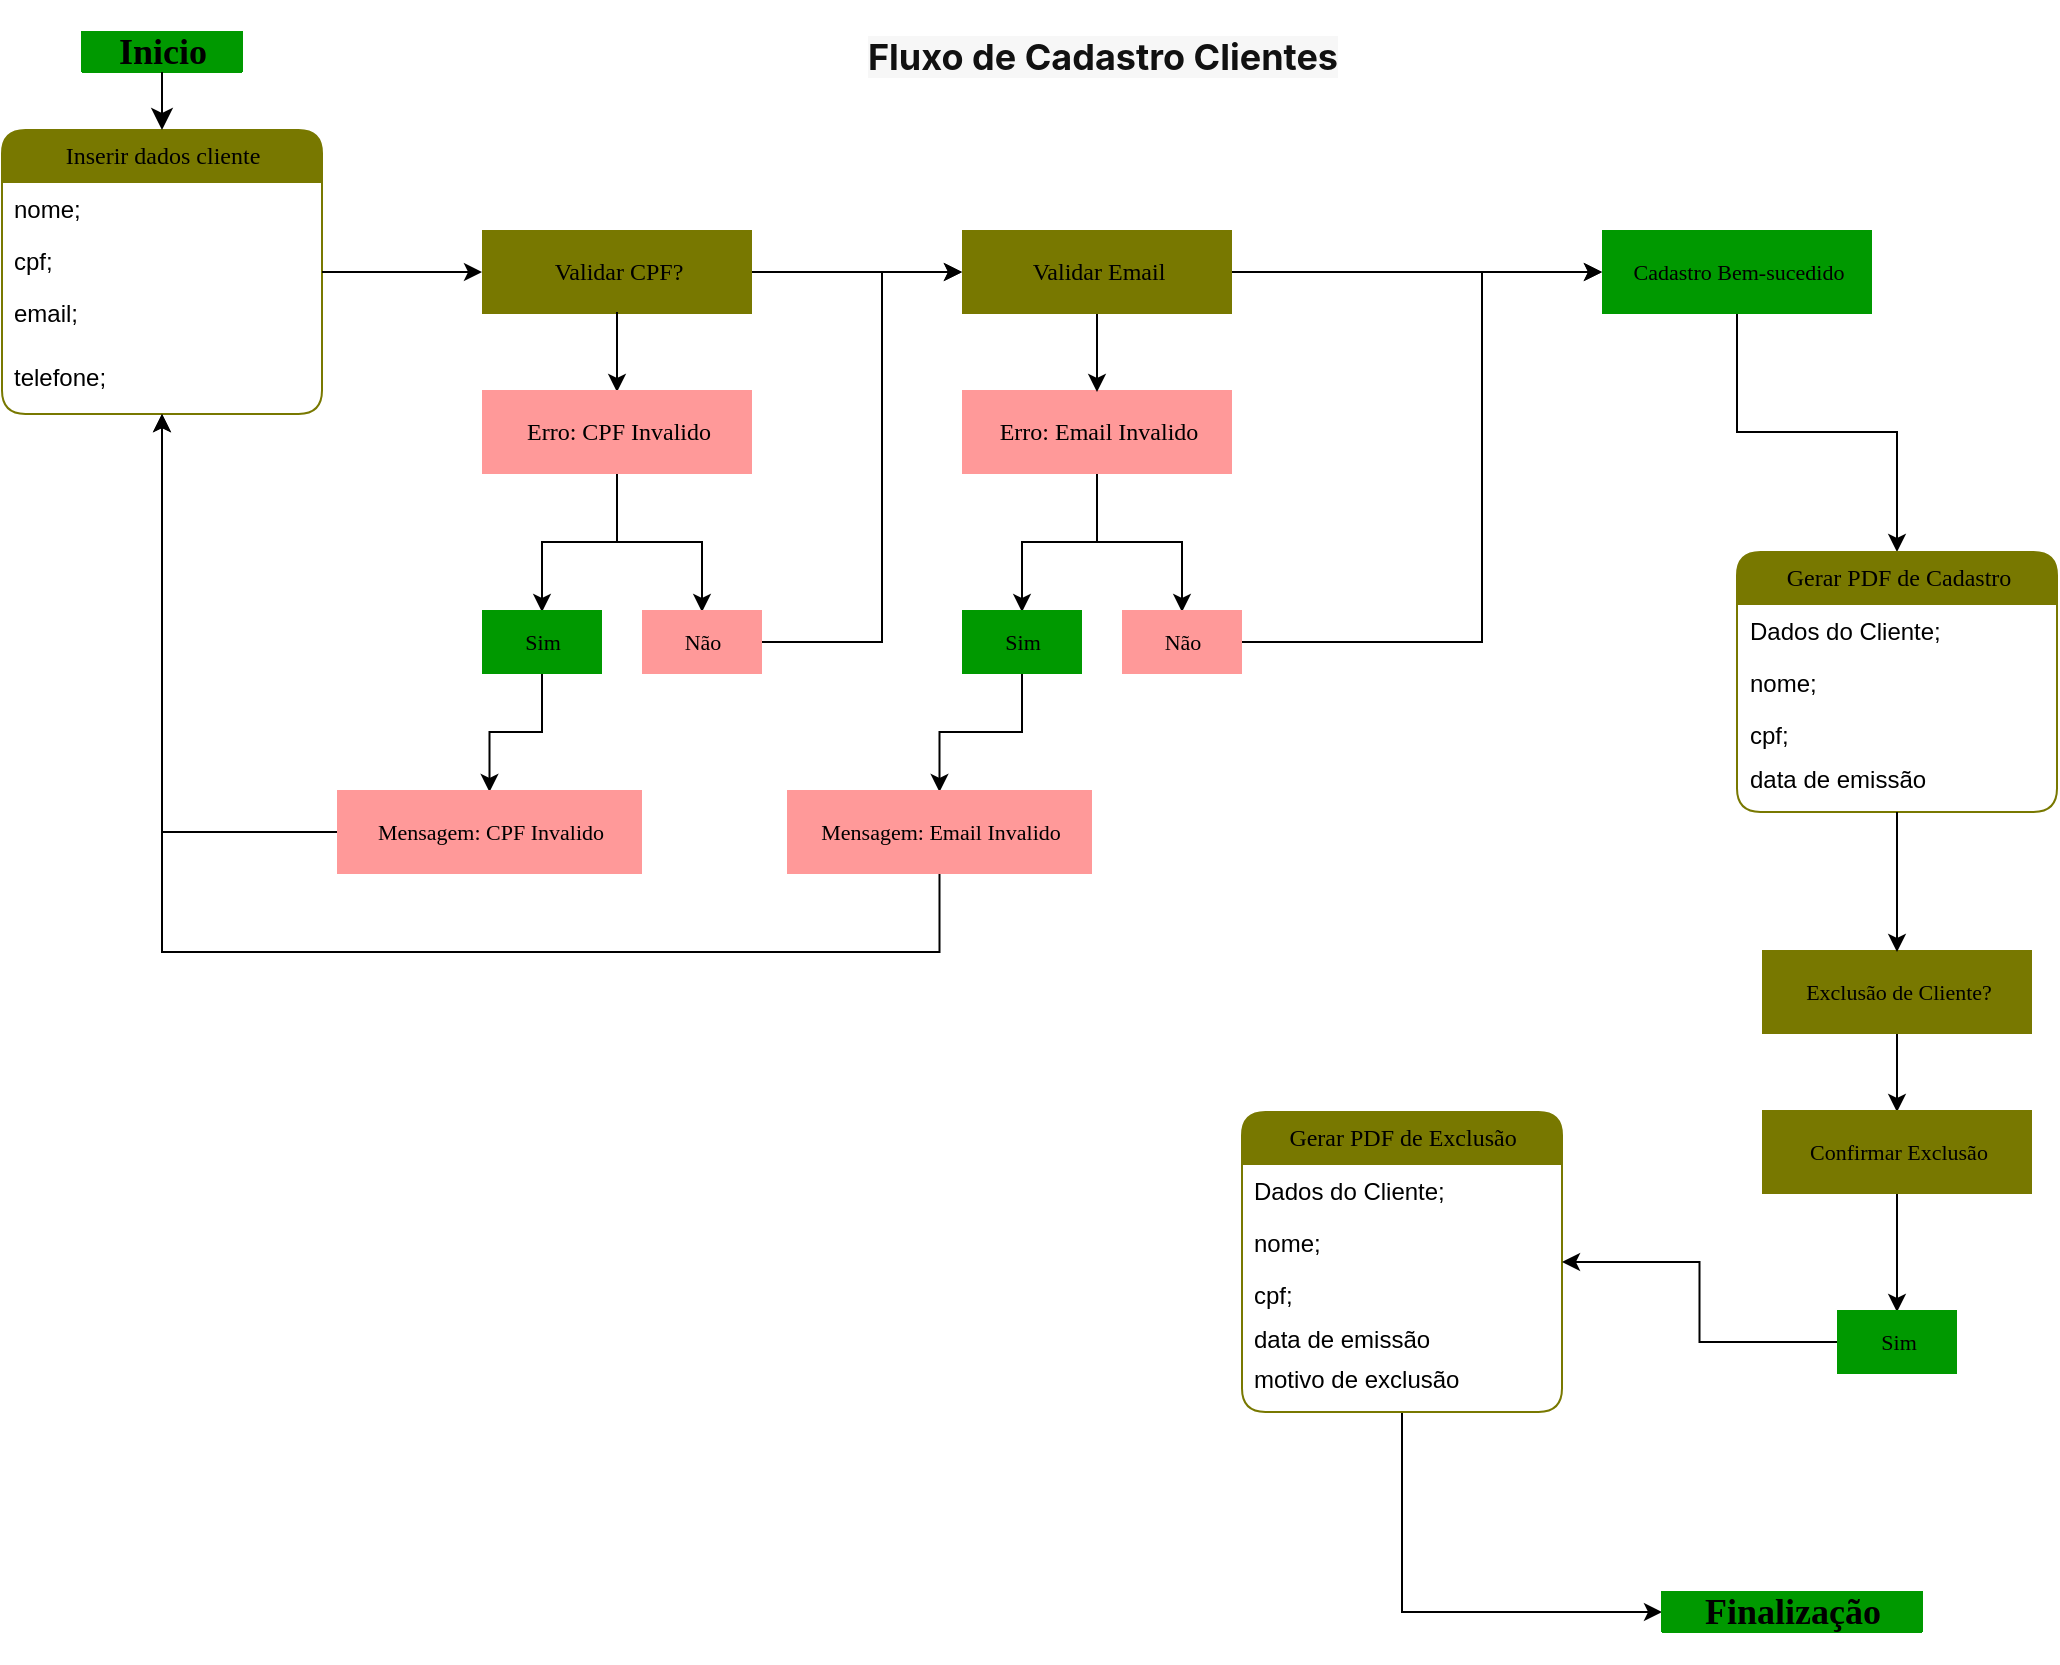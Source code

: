 <mxfile version="24.7.16">
  <diagram name="Page-1" id="b520641d-4fe3-3701-9064-5fc419738815">
    <mxGraphModel dx="1195" dy="615" grid="1" gridSize="10" guides="1" tooltips="1" connect="1" arrows="1" fold="1" page="1" pageScale="1" pageWidth="1100" pageHeight="850" background="none" math="0" shadow="0">
      <root>
        <mxCell id="0" />
        <mxCell id="1" parent="0" />
        <mxCell id="21ea969265ad0168-6" value="&lt;h2&gt;Inicio&lt;/h2&gt;" style="swimlane;html=1;fontStyle=0;childLayout=stackLayout;horizontal=1;startSize=26;fillColor=#009900;horizontalStack=0;resizeParent=1;resizeLast=0;collapsible=1;marginBottom=0;swimlaneFillColor=#ffffff;align=center;rounded=1;shadow=0;comic=0;labelBackgroundColor=none;strokeWidth=1;fontFamily=Verdana;fontSize=12;strokeColor=#009900;" parent="1" vertex="1">
          <mxGeometry x="80" y="20" width="80" height="20" as="geometry" />
        </mxCell>
        <mxCell id="uBZvNPL45ABJvevE8Oi5-14" style="edgeStyle=orthogonalEdgeStyle;rounded=0;orthogonalLoop=1;jettySize=auto;html=1;" edge="1" parent="1" source="UIC_Eg4Z1V4rmcMjVGlR-57" target="uBZvNPL45ABJvevE8Oi5-13">
          <mxGeometry relative="1" as="geometry" />
        </mxCell>
        <mxCell id="uBZvNPL45ABJvevE8Oi5-27" style="edgeStyle=orthogonalEdgeStyle;rounded=0;orthogonalLoop=1;jettySize=auto;html=1;" edge="1" parent="1" source="UIC_Eg4Z1V4rmcMjVGlR-57" target="uBZvNPL45ABJvevE8Oi5-19">
          <mxGeometry relative="1" as="geometry" />
        </mxCell>
        <mxCell id="UIC_Eg4Z1V4rmcMjVGlR-57" value="Erro: Email Invalido" style="html=1;rounded=0;shadow=0;comic=0;labelBackgroundColor=none;strokeWidth=2;fontFamily=Verdana;fontSize=12;align=center;shape=mxgraph.ios7ui.horLines;strokeColor=#FF9999;fillColor=#FF9999;" parent="1" vertex="1">
          <mxGeometry x="520" y="200" width="135" height="40" as="geometry" />
        </mxCell>
        <mxCell id="2debaab0fafb2da2-10" value="Validar CPF?" style="html=1;rounded=0;shadow=0;comic=0;labelBackgroundColor=none;strokeWidth=2;fontFamily=Verdana;fontSize=12;align=center;shape=mxgraph.ios7ui.horLines;strokeColor=#787800;fillColor=#787800;" parent="1" vertex="1">
          <mxGeometry x="280" y="120" width="135" height="40" as="geometry" />
        </mxCell>
        <mxCell id="21ea969265ad0168-14" value="Inserir dados cliente" style="swimlane;html=1;fontStyle=0;childLayout=stackLayout;horizontal=1;startSize=26;fillColor=#787800;horizontalStack=0;resizeParent=1;resizeLast=0;collapsible=1;marginBottom=0;swimlaneFillColor=#ffffff;align=center;rounded=1;shadow=0;comic=0;labelBackgroundColor=none;strokeWidth=1;fontFamily=Verdana;fontSize=12;strokeColor=#787800;" parent="1" vertex="1">
          <mxGeometry x="40" y="69" width="160" height="142" as="geometry">
            <mxRectangle x="160" y="266" width="190" height="60" as="alternateBounds" />
          </mxGeometry>
        </mxCell>
        <mxCell id="21ea969265ad0168-15" value="nome;" style="text;html=1;strokeColor=none;fillColor=none;spacingLeft=4;spacingRight=4;whiteSpace=wrap;overflow=hidden;rotatable=0;points=[[0,0.5],[1,0.5]];portConstraint=eastwest;" parent="21ea969265ad0168-14" vertex="1">
          <mxGeometry y="26" width="160" height="26" as="geometry" />
        </mxCell>
        <mxCell id="21ea969265ad0168-16" value="cpf;" style="text;html=1;strokeColor=none;fillColor=none;spacingLeft=4;spacingRight=4;whiteSpace=wrap;overflow=hidden;rotatable=0;points=[[0,0.5],[1,0.5]];portConstraint=eastwest;" parent="21ea969265ad0168-14" vertex="1">
          <mxGeometry y="52" width="160" height="26" as="geometry" />
        </mxCell>
        <mxCell id="21ea969265ad0168-17" value="email;" style="text;html=1;strokeColor=none;fillColor=none;spacingLeft=4;spacingRight=4;whiteSpace=wrap;overflow=hidden;rotatable=0;points=[[0,0.5],[1,0.5]];portConstraint=eastwest;" parent="21ea969265ad0168-14" vertex="1">
          <mxGeometry y="78" width="160" height="32" as="geometry" />
        </mxCell>
        <mxCell id="UIC_Eg4Z1V4rmcMjVGlR-2" value="telefone;" style="text;html=1;strokeColor=none;fillColor=none;spacingLeft=4;spacingRight=4;whiteSpace=wrap;overflow=hidden;rotatable=0;points=[[0,0.5],[1,0.5]];portConstraint=eastwest;" parent="21ea969265ad0168-14" vertex="1">
          <mxGeometry y="110" width="160" height="32" as="geometry" />
        </mxCell>
        <mxCell id="21ea969265ad0168-36" style="edgeStyle=orthogonalEdgeStyle;html=1;labelBackgroundColor=none;startFill=0;startSize=8;endFill=1;endSize=8;fontFamily=Verdana;fontSize=12;" parent="1" source="21ea969265ad0168-6" target="21ea969265ad0168-14" edge="1">
          <mxGeometry relative="1" as="geometry" />
        </mxCell>
        <mxCell id="UIC_Eg4Z1V4rmcMjVGlR-9" value="" style="endArrow=classic;html=1;rounded=0;" parent="1" source="2debaab0fafb2da2-10" edge="1" target="UIC_Eg4Z1V4rmcMjVGlR-55">
          <mxGeometry width="50" height="50" relative="1" as="geometry">
            <mxPoint x="260" y="260" as="sourcePoint" />
            <mxPoint x="507.644" y="193" as="targetPoint" />
            <Array as="points" />
          </mxGeometry>
        </mxCell>
        <mxCell id="uBZvNPL45ABJvevE8Oi5-46" style="edgeStyle=orthogonalEdgeStyle;rounded=0;orthogonalLoop=1;jettySize=auto;html=1;" edge="1" parent="1" source="UIC_Eg4Z1V4rmcMjVGlR-11" target="UIC_Eg4Z1V4rmcMjVGlR-57">
          <mxGeometry relative="1" as="geometry" />
        </mxCell>
        <mxCell id="UIC_Eg4Z1V4rmcMjVGlR-11" value="Validar Email" style="html=1;rounded=0;shadow=0;comic=0;labelBackgroundColor=none;strokeWidth=2;fontFamily=Verdana;fontSize=12;align=center;shape=mxgraph.ios7ui.horLines;strokeColor=#787800;fillColor=#787800;" parent="1" vertex="1">
          <mxGeometry x="520" y="120" width="135" height="40" as="geometry" />
        </mxCell>
        <mxCell id="UIC_Eg4Z1V4rmcMjVGlR-13" value="" style="endArrow=classic;html=1;rounded=0;" parent="1" source="2debaab0fafb2da2-10" target="UIC_Eg4Z1V4rmcMjVGlR-11" edge="1">
          <mxGeometry width="50" height="50" relative="1" as="geometry">
            <mxPoint x="30" y="360" as="sourcePoint" />
            <mxPoint x="80" y="310" as="targetPoint" />
          </mxGeometry>
        </mxCell>
        <mxCell id="uBZvNPL45ABJvevE8Oi5-32" style="edgeStyle=orthogonalEdgeStyle;rounded=0;orthogonalLoop=1;jettySize=auto;html=1;" edge="1" parent="1" source="UIC_Eg4Z1V4rmcMjVGlR-16" target="UIC_Eg4Z1V4rmcMjVGlR-19">
          <mxGeometry relative="1" as="geometry" />
        </mxCell>
        <mxCell id="UIC_Eg4Z1V4rmcMjVGlR-16" value="&lt;font style=&quot;font-size: 11px;&quot;&gt;Cadastro Bem-sucedido&lt;/font&gt;" style="html=1;rounded=0;shadow=0;comic=0;labelBackgroundColor=none;strokeWidth=2;fontFamily=Verdana;fontSize=12;align=center;shape=mxgraph.ios7ui.horLines;strokeColor=#009900;fillColor=#009900;" parent="1" vertex="1">
          <mxGeometry x="840" y="120" width="135" height="40" as="geometry" />
        </mxCell>
        <mxCell id="UIC_Eg4Z1V4rmcMjVGlR-17" value="" style="endArrow=classic;html=1;rounded=0;" parent="1" source="UIC_Eg4Z1V4rmcMjVGlR-11" target="UIC_Eg4Z1V4rmcMjVGlR-16" edge="1">
          <mxGeometry width="50" height="50" relative="1" as="geometry">
            <mxPoint x="290" y="580" as="sourcePoint" />
            <mxPoint x="340" y="530" as="targetPoint" />
          </mxGeometry>
        </mxCell>
        <mxCell id="UIC_Eg4Z1V4rmcMjVGlR-19" value="Gerar PDF de Cadastro" style="swimlane;html=1;fontStyle=0;childLayout=stackLayout;horizontal=1;startSize=26;fillColor=#787800;horizontalStack=0;resizeParent=1;resizeLast=0;collapsible=1;marginBottom=0;swimlaneFillColor=#ffffff;align=center;rounded=1;shadow=0;comic=0;labelBackgroundColor=none;strokeWidth=1;fontFamily=Verdana;fontSize=12;strokeColor=#787800;" parent="1" vertex="1">
          <mxGeometry x="907.5" y="280" width="160" height="130" as="geometry">
            <mxRectangle x="160" y="266" width="190" height="60" as="alternateBounds" />
          </mxGeometry>
        </mxCell>
        <mxCell id="UIC_Eg4Z1V4rmcMjVGlR-20" value="Dados do Cliente;" style="text;html=1;strokeColor=none;fillColor=none;spacingLeft=4;spacingRight=4;whiteSpace=wrap;overflow=hidden;rotatable=0;points=[[0,0.5],[1,0.5]];portConstraint=eastwest;" parent="UIC_Eg4Z1V4rmcMjVGlR-19" vertex="1">
          <mxGeometry y="26" width="160" height="26" as="geometry" />
        </mxCell>
        <mxCell id="UIC_Eg4Z1V4rmcMjVGlR-21" value="nome;" style="text;html=1;strokeColor=none;fillColor=none;spacingLeft=4;spacingRight=4;whiteSpace=wrap;overflow=hidden;rotatable=0;points=[[0,0.5],[1,0.5]];portConstraint=eastwest;" parent="UIC_Eg4Z1V4rmcMjVGlR-19" vertex="1">
          <mxGeometry y="52" width="160" height="26" as="geometry" />
        </mxCell>
        <mxCell id="UIC_Eg4Z1V4rmcMjVGlR-22" value="cpf;" style="text;html=1;strokeColor=none;fillColor=none;spacingLeft=4;spacingRight=4;whiteSpace=wrap;overflow=hidden;rotatable=0;points=[[0,0.5],[1,0.5]];portConstraint=eastwest;" parent="UIC_Eg4Z1V4rmcMjVGlR-19" vertex="1">
          <mxGeometry y="78" width="160" height="22" as="geometry" />
        </mxCell>
        <mxCell id="UIC_Eg4Z1V4rmcMjVGlR-23" value="data de emissão" style="text;html=1;strokeColor=none;fillColor=none;spacingLeft=4;spacingRight=4;whiteSpace=wrap;overflow=hidden;rotatable=0;points=[[0,0.5],[1,0.5]];portConstraint=eastwest;" parent="UIC_Eg4Z1V4rmcMjVGlR-19" vertex="1">
          <mxGeometry y="100" width="160" height="20" as="geometry" />
        </mxCell>
        <mxCell id="uBZvNPL45ABJvevE8Oi5-35" style="edgeStyle=orthogonalEdgeStyle;rounded=0;orthogonalLoop=1;jettySize=auto;html=1;" edge="1" parent="1" source="UIC_Eg4Z1V4rmcMjVGlR-31" target="UIC_Eg4Z1V4rmcMjVGlR-33">
          <mxGeometry relative="1" as="geometry" />
        </mxCell>
        <mxCell id="UIC_Eg4Z1V4rmcMjVGlR-31" value="&lt;font style=&quot;font-size: 11px;&quot;&gt;Exclusão de Cliente?&lt;/font&gt;" style="html=1;rounded=0;shadow=0;comic=0;labelBackgroundColor=none;strokeWidth=2;fontFamily=Verdana;fontSize=12;align=center;shape=mxgraph.ios7ui.horLines;strokeColor=#787800;fillColor=#787800;" parent="1" vertex="1">
          <mxGeometry x="920" y="480" width="135" height="40" as="geometry" />
        </mxCell>
        <mxCell id="uBZvNPL45ABJvevE8Oi5-36" style="edgeStyle=orthogonalEdgeStyle;rounded=0;orthogonalLoop=1;jettySize=auto;html=1;" edge="1" parent="1" source="UIC_Eg4Z1V4rmcMjVGlR-33" target="UIC_Eg4Z1V4rmcMjVGlR-47">
          <mxGeometry relative="1" as="geometry" />
        </mxCell>
        <mxCell id="UIC_Eg4Z1V4rmcMjVGlR-33" value="&lt;font style=&quot;font-size: 11px;&quot;&gt;Confirmar Exclusão&lt;/font&gt;" style="html=1;rounded=0;shadow=0;comic=0;labelBackgroundColor=none;strokeWidth=2;fontFamily=Verdana;fontSize=12;align=center;shape=mxgraph.ios7ui.horLines;strokeColor=#787800;fillColor=#787800;" parent="1" vertex="1">
          <mxGeometry x="920" y="560" width="135" height="40" as="geometry" />
        </mxCell>
        <mxCell id="uBZvNPL45ABJvevE8Oi5-39" style="edgeStyle=orthogonalEdgeStyle;rounded=0;orthogonalLoop=1;jettySize=auto;html=1;" edge="1" parent="1" source="UIC_Eg4Z1V4rmcMjVGlR-36" target="UIC_Eg4Z1V4rmcMjVGlR-43">
          <mxGeometry relative="1" as="geometry">
            <Array as="points">
              <mxPoint x="740" y="810" />
            </Array>
          </mxGeometry>
        </mxCell>
        <mxCell id="UIC_Eg4Z1V4rmcMjVGlR-36" value="Gerar PDF de Exclusão" style="swimlane;html=1;fontStyle=0;childLayout=stackLayout;horizontal=1;startSize=26;fillColor=#787800;horizontalStack=0;resizeParent=1;resizeLast=0;collapsible=1;marginBottom=0;swimlaneFillColor=#ffffff;align=center;rounded=1;shadow=0;comic=0;labelBackgroundColor=none;strokeWidth=1;fontFamily=Verdana;fontSize=12;strokeColor=#787800;" parent="1" vertex="1">
          <mxGeometry x="660" y="560" width="160" height="150" as="geometry">
            <mxRectangle x="160" y="266" width="190" height="60" as="alternateBounds" />
          </mxGeometry>
        </mxCell>
        <mxCell id="UIC_Eg4Z1V4rmcMjVGlR-37" value="Dados do Cliente;" style="text;html=1;strokeColor=none;fillColor=none;spacingLeft=4;spacingRight=4;whiteSpace=wrap;overflow=hidden;rotatable=0;points=[[0,0.5],[1,0.5]];portConstraint=eastwest;" parent="UIC_Eg4Z1V4rmcMjVGlR-36" vertex="1">
          <mxGeometry y="26" width="160" height="26" as="geometry" />
        </mxCell>
        <mxCell id="UIC_Eg4Z1V4rmcMjVGlR-38" value="nome;" style="text;html=1;strokeColor=none;fillColor=none;spacingLeft=4;spacingRight=4;whiteSpace=wrap;overflow=hidden;rotatable=0;points=[[0,0.5],[1,0.5]];portConstraint=eastwest;" parent="UIC_Eg4Z1V4rmcMjVGlR-36" vertex="1">
          <mxGeometry y="52" width="160" height="26" as="geometry" />
        </mxCell>
        <mxCell id="UIC_Eg4Z1V4rmcMjVGlR-39" value="cpf;" style="text;html=1;strokeColor=none;fillColor=none;spacingLeft=4;spacingRight=4;whiteSpace=wrap;overflow=hidden;rotatable=0;points=[[0,0.5],[1,0.5]];portConstraint=eastwest;" parent="UIC_Eg4Z1V4rmcMjVGlR-36" vertex="1">
          <mxGeometry y="78" width="160" height="22" as="geometry" />
        </mxCell>
        <mxCell id="UIC_Eg4Z1V4rmcMjVGlR-40" value="data de emissão" style="text;html=1;strokeColor=none;fillColor=none;spacingLeft=4;spacingRight=4;whiteSpace=wrap;overflow=hidden;rotatable=0;points=[[0,0.5],[1,0.5]];portConstraint=eastwest;" parent="UIC_Eg4Z1V4rmcMjVGlR-36" vertex="1">
          <mxGeometry y="100" width="160" height="20" as="geometry" />
        </mxCell>
        <mxCell id="UIC_Eg4Z1V4rmcMjVGlR-42" value="motivo de exclusão" style="text;html=1;strokeColor=none;fillColor=none;spacingLeft=4;spacingRight=4;whiteSpace=wrap;overflow=hidden;rotatable=0;points=[[0,0.5],[1,0.5]];portConstraint=eastwest;" parent="UIC_Eg4Z1V4rmcMjVGlR-36" vertex="1">
          <mxGeometry y="120" width="160" height="20" as="geometry" />
        </mxCell>
        <mxCell id="UIC_Eg4Z1V4rmcMjVGlR-43" value="&lt;h2&gt;Finalização&lt;/h2&gt;" style="swimlane;html=1;fontStyle=0;childLayout=stackLayout;horizontal=1;startSize=26;fillColor=#009900;horizontalStack=0;resizeParent=1;resizeLast=0;collapsible=1;marginBottom=0;swimlaneFillColor=#ffffff;align=center;rounded=1;shadow=0;comic=0;labelBackgroundColor=none;strokeWidth=1;fontFamily=Verdana;fontSize=12;strokeColor=#009900;" parent="1" vertex="1">
          <mxGeometry x="870" y="800" width="130" height="20" as="geometry">
            <mxRectangle x="775" y="780" width="150" height="60" as="alternateBounds" />
          </mxGeometry>
        </mxCell>
        <mxCell id="uBZvNPL45ABJvevE8Oi5-38" style="edgeStyle=orthogonalEdgeStyle;rounded=0;orthogonalLoop=1;jettySize=auto;html=1;" edge="1" parent="1" source="UIC_Eg4Z1V4rmcMjVGlR-47" target="UIC_Eg4Z1V4rmcMjVGlR-36">
          <mxGeometry relative="1" as="geometry" />
        </mxCell>
        <mxCell id="UIC_Eg4Z1V4rmcMjVGlR-47" value="&lt;font style=&quot;font-size: 11px;&quot;&gt;Sim&lt;/font&gt;" style="html=1;rounded=0;shadow=0;comic=0;labelBackgroundColor=none;strokeWidth=2;fontFamily=Verdana;fontSize=12;align=center;shape=mxgraph.ios7ui.horLines;fillColor=#009900;strokeColor=#009900;" parent="1" vertex="1">
          <mxGeometry x="957.5" y="660" width="60" height="30" as="geometry" />
        </mxCell>
        <mxCell id="UIC_Eg4Z1V4rmcMjVGlR-53" value="" style="endArrow=classic;html=1;rounded=0;" parent="1" source="UIC_Eg4Z1V4rmcMjVGlR-19" target="UIC_Eg4Z1V4rmcMjVGlR-31" edge="1">
          <mxGeometry width="50" height="50" relative="1" as="geometry">
            <mxPoint x="170" y="710" as="sourcePoint" />
            <mxPoint x="220" y="660" as="targetPoint" />
          </mxGeometry>
        </mxCell>
        <mxCell id="UIC_Eg4Z1V4rmcMjVGlR-54" value="&lt;h2&gt;&lt;span style=&quot;color: rgb(17, 17, 17); font-family: -apple-system, Roboto, SegoeUI, &amp;quot;Segoe UI&amp;quot;, &amp;quot;Helvetica Neue&amp;quot;, Helvetica, &amp;quot;Microsoft YaHei&amp;quot;, &amp;quot;Meiryo UI&amp;quot;, Meiryo, &amp;quot;Arial Unicode MS&amp;quot;, sans-serif; text-align: left; background-color: rgb(247, 247, 247);&quot;&gt;&lt;font style=&quot;font-size: 18px;&quot;&gt;Fluxo de Cadastro Clientes&lt;/font&gt;&lt;/span&gt;&lt;/h2&gt;" style="text;html=1;align=center;verticalAlign=middle;whiteSpace=wrap;rounded=0;" parent="1" vertex="1">
          <mxGeometry x="432.5" y="20" width="315" height="25" as="geometry" />
        </mxCell>
        <mxCell id="uBZvNPL45ABJvevE8Oi5-5" value="" style="edgeStyle=orthogonalEdgeStyle;rounded=0;orthogonalLoop=1;jettySize=auto;html=1;" edge="1" parent="1" source="UIC_Eg4Z1V4rmcMjVGlR-55" target="uBZvNPL45ABJvevE8Oi5-1">
          <mxGeometry relative="1" as="geometry" />
        </mxCell>
        <mxCell id="uBZvNPL45ABJvevE8Oi5-9" style="edgeStyle=orthogonalEdgeStyle;rounded=0;orthogonalLoop=1;jettySize=auto;html=1;" edge="1" parent="1" source="UIC_Eg4Z1V4rmcMjVGlR-55" target="uBZvNPL45ABJvevE8Oi5-8">
          <mxGeometry relative="1" as="geometry" />
        </mxCell>
        <mxCell id="UIC_Eg4Z1V4rmcMjVGlR-55" value="Erro: CPF Invalido" style="html=1;rounded=0;shadow=0;comic=0;labelBackgroundColor=none;strokeWidth=2;fontFamily=Verdana;fontSize=12;align=center;shape=mxgraph.ios7ui.horLines;strokeColor=#FF9999;fillColor=#FF9999;" parent="1" vertex="1">
          <mxGeometry x="280" y="200" width="135" height="40" as="geometry" />
        </mxCell>
        <mxCell id="UIC_Eg4Z1V4rmcMjVGlR-58" value="" style="endArrow=classic;html=1;rounded=0;" parent="1" source="21ea969265ad0168-14" target="2debaab0fafb2da2-10" edge="1">
          <mxGeometry width="50" height="50" relative="1" as="geometry">
            <mxPoint x="70" y="370" as="sourcePoint" />
            <mxPoint x="120" y="320" as="targetPoint" />
            <Array as="points" />
          </mxGeometry>
        </mxCell>
        <mxCell id="uBZvNPL45ABJvevE8Oi5-41" style="edgeStyle=orthogonalEdgeStyle;rounded=0;orthogonalLoop=1;jettySize=auto;html=1;" edge="1" parent="1" source="uBZvNPL45ABJvevE8Oi5-1" target="UIC_Eg4Z1V4rmcMjVGlR-11">
          <mxGeometry relative="1" as="geometry">
            <Array as="points">
              <mxPoint x="480" y="325" />
              <mxPoint x="480" y="140" />
            </Array>
          </mxGeometry>
        </mxCell>
        <mxCell id="uBZvNPL45ABJvevE8Oi5-1" value="&lt;font style=&quot;font-size: 11px;&quot;&gt;Não&lt;/font&gt;" style="html=1;rounded=0;shadow=0;comic=0;labelBackgroundColor=none;strokeWidth=2;fontFamily=Verdana;fontSize=12;align=center;shape=mxgraph.ios7ui.horLines;fillColor=#FF9999;strokeColor=#FF9999;" vertex="1" parent="1">
          <mxGeometry x="360" y="310" width="60" height="30" as="geometry" />
        </mxCell>
        <mxCell id="uBZvNPL45ABJvevE8Oi5-26" style="edgeStyle=orthogonalEdgeStyle;rounded=0;orthogonalLoop=1;jettySize=auto;html=1;" edge="1" parent="1" source="uBZvNPL45ABJvevE8Oi5-8" target="uBZvNPL45ABJvevE8Oi5-10">
          <mxGeometry relative="1" as="geometry" />
        </mxCell>
        <mxCell id="uBZvNPL45ABJvevE8Oi5-8" value="&lt;font style=&quot;font-size: 11px;&quot;&gt;Sim&lt;/font&gt;" style="html=1;rounded=0;shadow=0;comic=0;labelBackgroundColor=none;strokeWidth=2;fontFamily=Verdana;fontSize=12;align=center;shape=mxgraph.ios7ui.horLines;fillColor=#009900;strokeColor=#009900;" vertex="1" parent="1">
          <mxGeometry x="280" y="310" width="60" height="30" as="geometry" />
        </mxCell>
        <mxCell id="uBZvNPL45ABJvevE8Oi5-12" style="edgeStyle=orthogonalEdgeStyle;rounded=0;orthogonalLoop=1;jettySize=auto;html=1;" edge="1" parent="1" source="uBZvNPL45ABJvevE8Oi5-10" target="21ea969265ad0168-14">
          <mxGeometry relative="1" as="geometry" />
        </mxCell>
        <mxCell id="uBZvNPL45ABJvevE8Oi5-10" value="&lt;font style=&quot;font-size: 11px;&quot;&gt;Mensagem: CPF Invalido&lt;/font&gt;" style="html=1;rounded=0;shadow=0;comic=0;labelBackgroundColor=none;strokeWidth=2;fontFamily=Verdana;fontSize=12;align=center;shape=mxgraph.ios7ui.horLines;strokeColor=#FF9999;fillColor=#FF9999;" vertex="1" parent="1">
          <mxGeometry x="207.5" y="400" width="152.5" height="40" as="geometry" />
        </mxCell>
        <mxCell id="uBZvNPL45ABJvevE8Oi5-42" style="edgeStyle=orthogonalEdgeStyle;rounded=0;orthogonalLoop=1;jettySize=auto;html=1;" edge="1" parent="1" source="uBZvNPL45ABJvevE8Oi5-13" target="UIC_Eg4Z1V4rmcMjVGlR-16">
          <mxGeometry relative="1" as="geometry">
            <Array as="points">
              <mxPoint x="780" y="325" />
              <mxPoint x="780" y="140" />
            </Array>
          </mxGeometry>
        </mxCell>
        <mxCell id="uBZvNPL45ABJvevE8Oi5-13" value="&lt;font style=&quot;font-size: 11px;&quot;&gt;Não&lt;/font&gt;" style="html=1;rounded=0;shadow=0;comic=0;labelBackgroundColor=none;strokeWidth=2;fontFamily=Verdana;fontSize=12;align=center;shape=mxgraph.ios7ui.horLines;fillColor=#FF9999;strokeColor=#FF9999;" vertex="1" parent="1">
          <mxGeometry x="600" y="310" width="60" height="30" as="geometry" />
        </mxCell>
        <mxCell id="uBZvNPL45ABJvevE8Oi5-44" style="edgeStyle=orthogonalEdgeStyle;rounded=0;orthogonalLoop=1;jettySize=auto;html=1;" edge="1" parent="1" source="uBZvNPL45ABJvevE8Oi5-19" target="uBZvNPL45ABJvevE8Oi5-15">
          <mxGeometry relative="1" as="geometry" />
        </mxCell>
        <mxCell id="uBZvNPL45ABJvevE8Oi5-19" value="&lt;font style=&quot;font-size: 11px;&quot;&gt;Sim&lt;/font&gt;" style="html=1;rounded=0;shadow=0;comic=0;labelBackgroundColor=none;strokeWidth=2;fontFamily=Verdana;fontSize=12;align=center;shape=mxgraph.ios7ui.horLines;fillColor=#009900;strokeColor=#009900;" vertex="1" parent="1">
          <mxGeometry x="520" y="310" width="60" height="30" as="geometry" />
        </mxCell>
        <mxCell id="uBZvNPL45ABJvevE8Oi5-45" style="edgeStyle=orthogonalEdgeStyle;rounded=0;orthogonalLoop=1;jettySize=auto;html=1;" edge="1" parent="1" source="uBZvNPL45ABJvevE8Oi5-15" target="21ea969265ad0168-14">
          <mxGeometry relative="1" as="geometry">
            <Array as="points">
              <mxPoint x="509" y="480" />
              <mxPoint x="120" y="480" />
            </Array>
          </mxGeometry>
        </mxCell>
        <mxCell id="uBZvNPL45ABJvevE8Oi5-15" value="&lt;font style=&quot;font-size: 11px;&quot;&gt;Mensagem: Email Invalido&lt;/font&gt;" style="html=1;rounded=0;shadow=0;comic=0;labelBackgroundColor=none;strokeWidth=2;fontFamily=Verdana;fontSize=12;align=center;shape=mxgraph.ios7ui.horLines;strokeColor=#FF9999;fillColor=#FF9999;" vertex="1" parent="1">
          <mxGeometry x="432.5" y="400" width="152.5" height="40" as="geometry" />
        </mxCell>
      </root>
    </mxGraphModel>
  </diagram>
</mxfile>
